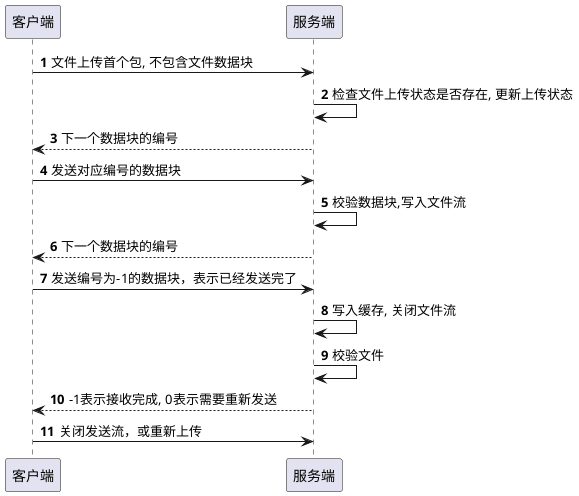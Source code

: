 @startuml
'https://plantuml.com/sequence-diagram

autonumber

客户端 -> 服务端: 文件上传首个包, 不包含文件数据块
服务端 -> 服务端: 检查文件上传状态是否存在, 更新上传状态

服务端 --> 客户端: 下一个数据块的编号
客户端 -> 服务端: 发送对应编号的数据块
服务端 -> 服务端: 校验数据块,写入文件流
客户端 <-- 服务端: 下一个数据块的编号

客户端 -> 服务端: 发送编号为-1的数据块，表示已经发送完了
服务端 -> 服务端: 写入缓存, 关闭文件流
服务端 -> 服务端: 校验文件
服务端 --> 客户端:  -1表示接收完成, 0表示需要重新发送

客户端 -> 服务端: 关闭发送流，或重新上传
@enduml
